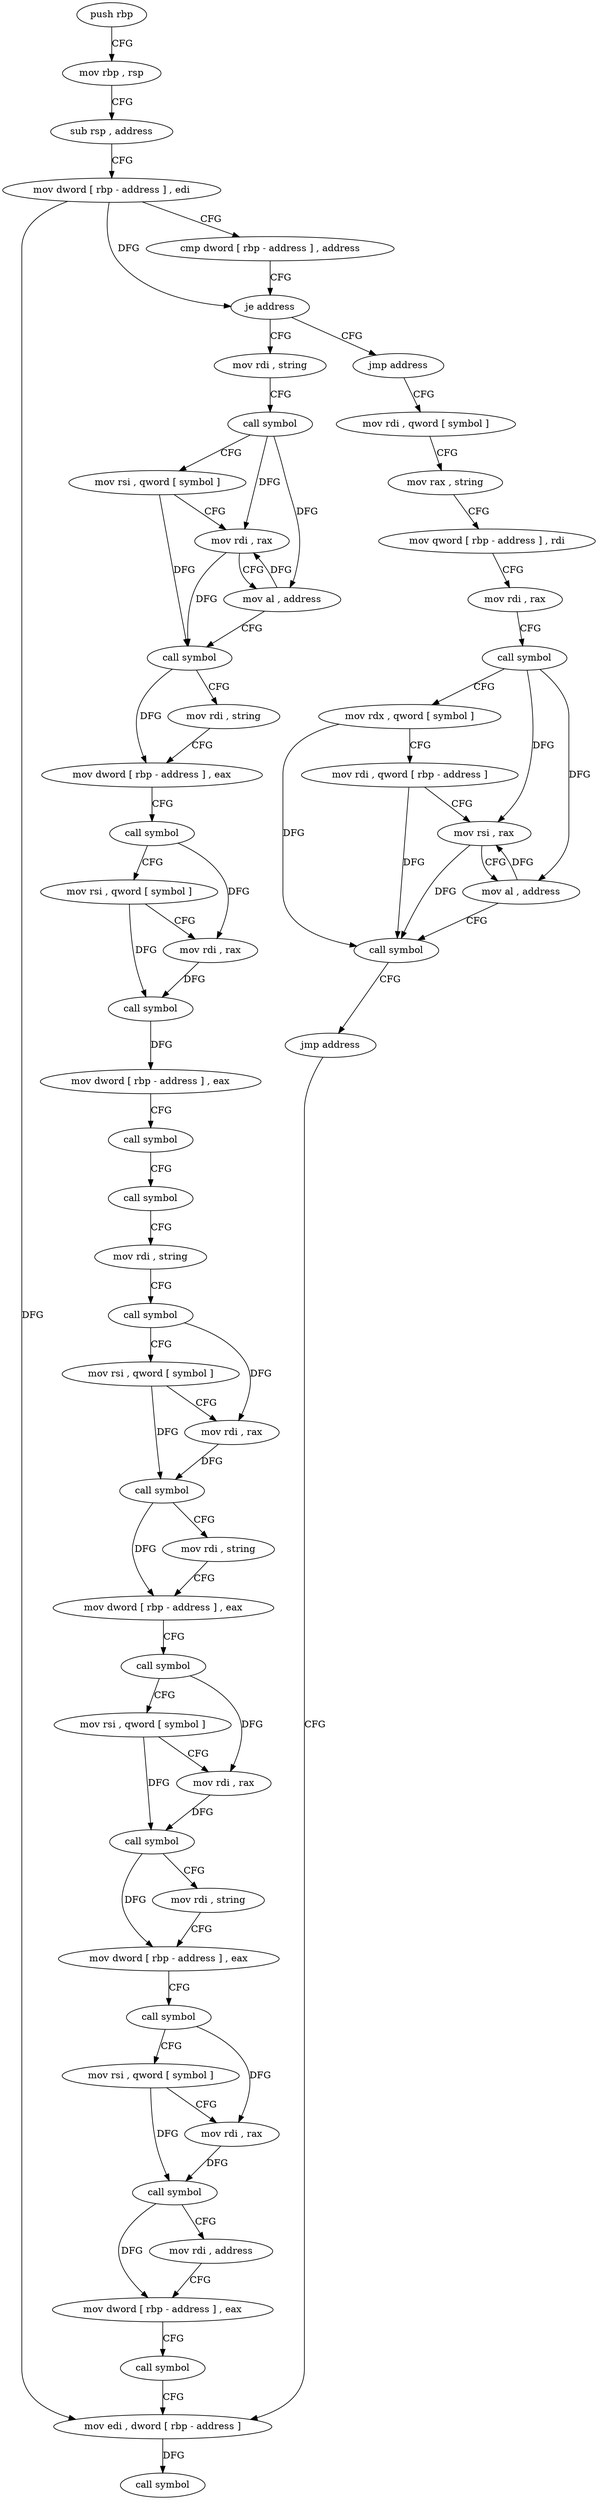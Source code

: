 digraph "func" {
"4201360" [label = "push rbp" ]
"4201361" [label = "mov rbp , rsp" ]
"4201364" [label = "sub rsp , address" ]
"4201368" [label = "mov dword [ rbp - address ] , edi" ]
"4201371" [label = "cmp dword [ rbp - address ] , address" ]
"4201375" [label = "je address" ]
"4201443" [label = "mov rdi , string" ]
"4201381" [label = "jmp address" ]
"4201453" [label = "call symbol" ]
"4201458" [label = "mov rsi , qword [ symbol ]" ]
"4201466" [label = "mov rdi , rax" ]
"4201469" [label = "mov al , address" ]
"4201471" [label = "call symbol" ]
"4201476" [label = "mov rdi , string" ]
"4201486" [label = "mov dword [ rbp - address ] , eax" ]
"4201489" [label = "call symbol" ]
"4201494" [label = "mov rsi , qword [ symbol ]" ]
"4201502" [label = "mov rdi , rax" ]
"4201505" [label = "call symbol" ]
"4201510" [label = "mov dword [ rbp - address ] , eax" ]
"4201513" [label = "call symbol" ]
"4201518" [label = "call symbol" ]
"4201523" [label = "mov rdi , string" ]
"4201533" [label = "call symbol" ]
"4201538" [label = "mov rsi , qword [ symbol ]" ]
"4201546" [label = "mov rdi , rax" ]
"4201549" [label = "call symbol" ]
"4201554" [label = "mov rdi , string" ]
"4201564" [label = "mov dword [ rbp - address ] , eax" ]
"4201567" [label = "call symbol" ]
"4201572" [label = "mov rsi , qword [ symbol ]" ]
"4201580" [label = "mov rdi , rax" ]
"4201583" [label = "call symbol" ]
"4201588" [label = "mov rdi , string" ]
"4201598" [label = "mov dword [ rbp - address ] , eax" ]
"4201601" [label = "call symbol" ]
"4201606" [label = "mov rsi , qword [ symbol ]" ]
"4201614" [label = "mov rdi , rax" ]
"4201617" [label = "call symbol" ]
"4201622" [label = "mov rdi , address" ]
"4201632" [label = "mov dword [ rbp - address ] , eax" ]
"4201635" [label = "call symbol" ]
"4201640" [label = "mov edi , dword [ rbp - address ]" ]
"4201386" [label = "mov rdi , qword [ symbol ]" ]
"4201394" [label = "mov rax , string" ]
"4201404" [label = "mov qword [ rbp - address ] , rdi" ]
"4201408" [label = "mov rdi , rax" ]
"4201411" [label = "call symbol" ]
"4201416" [label = "mov rdx , qword [ symbol ]" ]
"4201424" [label = "mov rdi , qword [ rbp - address ]" ]
"4201428" [label = "mov rsi , rax" ]
"4201431" [label = "mov al , address" ]
"4201433" [label = "call symbol" ]
"4201438" [label = "jmp address" ]
"4201643" [label = "call symbol" ]
"4201360" -> "4201361" [ label = "CFG" ]
"4201361" -> "4201364" [ label = "CFG" ]
"4201364" -> "4201368" [ label = "CFG" ]
"4201368" -> "4201371" [ label = "CFG" ]
"4201368" -> "4201375" [ label = "DFG" ]
"4201368" -> "4201640" [ label = "DFG" ]
"4201371" -> "4201375" [ label = "CFG" ]
"4201375" -> "4201443" [ label = "CFG" ]
"4201375" -> "4201381" [ label = "CFG" ]
"4201443" -> "4201453" [ label = "CFG" ]
"4201381" -> "4201386" [ label = "CFG" ]
"4201453" -> "4201458" [ label = "CFG" ]
"4201453" -> "4201466" [ label = "DFG" ]
"4201453" -> "4201469" [ label = "DFG" ]
"4201458" -> "4201466" [ label = "CFG" ]
"4201458" -> "4201471" [ label = "DFG" ]
"4201466" -> "4201469" [ label = "CFG" ]
"4201466" -> "4201471" [ label = "DFG" ]
"4201469" -> "4201471" [ label = "CFG" ]
"4201469" -> "4201466" [ label = "DFG" ]
"4201471" -> "4201476" [ label = "CFG" ]
"4201471" -> "4201486" [ label = "DFG" ]
"4201476" -> "4201486" [ label = "CFG" ]
"4201486" -> "4201489" [ label = "CFG" ]
"4201489" -> "4201494" [ label = "CFG" ]
"4201489" -> "4201502" [ label = "DFG" ]
"4201494" -> "4201502" [ label = "CFG" ]
"4201494" -> "4201505" [ label = "DFG" ]
"4201502" -> "4201505" [ label = "DFG" ]
"4201505" -> "4201510" [ label = "DFG" ]
"4201510" -> "4201513" [ label = "CFG" ]
"4201513" -> "4201518" [ label = "CFG" ]
"4201518" -> "4201523" [ label = "CFG" ]
"4201523" -> "4201533" [ label = "CFG" ]
"4201533" -> "4201538" [ label = "CFG" ]
"4201533" -> "4201546" [ label = "DFG" ]
"4201538" -> "4201546" [ label = "CFG" ]
"4201538" -> "4201549" [ label = "DFG" ]
"4201546" -> "4201549" [ label = "DFG" ]
"4201549" -> "4201554" [ label = "CFG" ]
"4201549" -> "4201564" [ label = "DFG" ]
"4201554" -> "4201564" [ label = "CFG" ]
"4201564" -> "4201567" [ label = "CFG" ]
"4201567" -> "4201572" [ label = "CFG" ]
"4201567" -> "4201580" [ label = "DFG" ]
"4201572" -> "4201580" [ label = "CFG" ]
"4201572" -> "4201583" [ label = "DFG" ]
"4201580" -> "4201583" [ label = "DFG" ]
"4201583" -> "4201588" [ label = "CFG" ]
"4201583" -> "4201598" [ label = "DFG" ]
"4201588" -> "4201598" [ label = "CFG" ]
"4201598" -> "4201601" [ label = "CFG" ]
"4201601" -> "4201606" [ label = "CFG" ]
"4201601" -> "4201614" [ label = "DFG" ]
"4201606" -> "4201614" [ label = "CFG" ]
"4201606" -> "4201617" [ label = "DFG" ]
"4201614" -> "4201617" [ label = "DFG" ]
"4201617" -> "4201622" [ label = "CFG" ]
"4201617" -> "4201632" [ label = "DFG" ]
"4201622" -> "4201632" [ label = "CFG" ]
"4201632" -> "4201635" [ label = "CFG" ]
"4201635" -> "4201640" [ label = "CFG" ]
"4201640" -> "4201643" [ label = "DFG" ]
"4201386" -> "4201394" [ label = "CFG" ]
"4201394" -> "4201404" [ label = "CFG" ]
"4201404" -> "4201408" [ label = "CFG" ]
"4201408" -> "4201411" [ label = "CFG" ]
"4201411" -> "4201416" [ label = "CFG" ]
"4201411" -> "4201428" [ label = "DFG" ]
"4201411" -> "4201431" [ label = "DFG" ]
"4201416" -> "4201424" [ label = "CFG" ]
"4201416" -> "4201433" [ label = "DFG" ]
"4201424" -> "4201428" [ label = "CFG" ]
"4201424" -> "4201433" [ label = "DFG" ]
"4201428" -> "4201431" [ label = "CFG" ]
"4201428" -> "4201433" [ label = "DFG" ]
"4201431" -> "4201433" [ label = "CFG" ]
"4201431" -> "4201428" [ label = "DFG" ]
"4201433" -> "4201438" [ label = "CFG" ]
"4201438" -> "4201640" [ label = "CFG" ]
}
